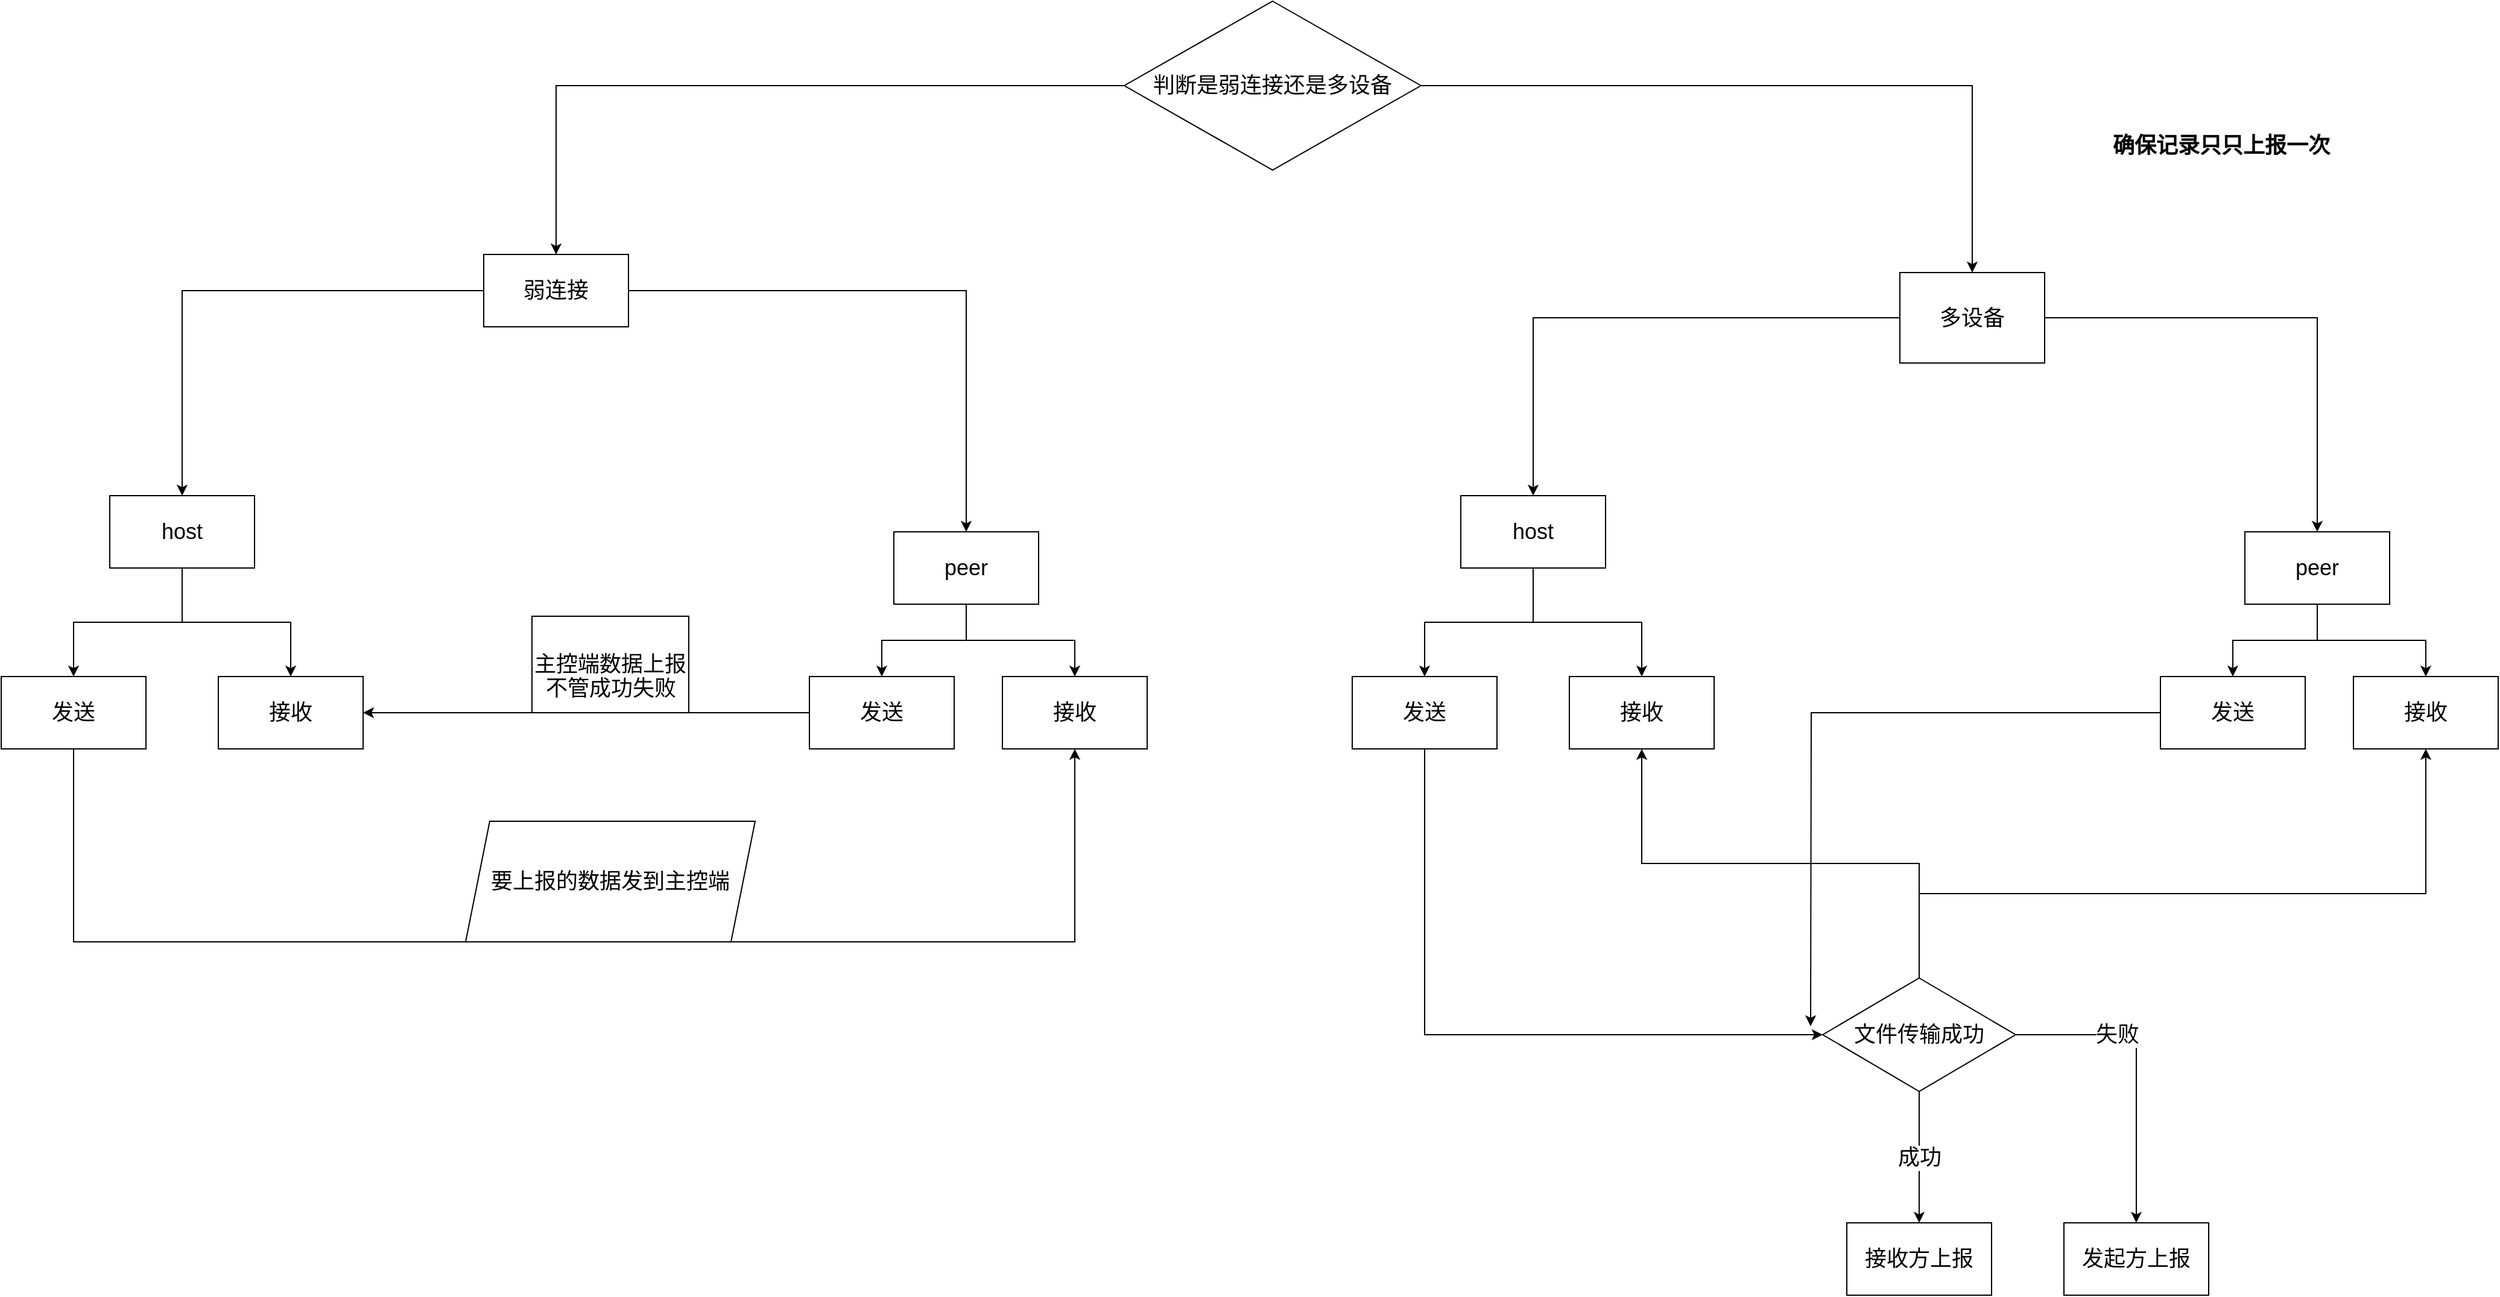 <mxfile version="21.1.6" type="github" pages="2">
  <diagram id="pGv0AFRScac3wKD5M-ay" name="第 1 页">
    <mxGraphModel dx="1877" dy="548" grid="1" gridSize="10" guides="1" tooltips="1" connect="1" arrows="1" fold="1" page="1" pageScale="1" pageWidth="827" pageHeight="1169" math="0" shadow="0">
      <root>
        <mxCell id="0" />
        <mxCell id="1" parent="0" />
        <mxCell id="JBas2-m_hq6k4Yqknqyn-26" style="edgeStyle=orthogonalEdgeStyle;rounded=0;orthogonalLoop=1;jettySize=auto;html=1;fontSize=18;arcSize=18;" parent="1" source="JBas2-m_hq6k4Yqknqyn-1" target="JBas2-m_hq6k4Yqknqyn-24" edge="1">
          <mxGeometry relative="1" as="geometry" />
        </mxCell>
        <mxCell id="JBas2-m_hq6k4Yqknqyn-27" style="edgeStyle=orthogonalEdgeStyle;rounded=0;orthogonalLoop=1;jettySize=auto;html=1;exitX=1;exitY=0.5;exitDx=0;exitDy=0;entryX=0.5;entryY=0;entryDx=0;entryDy=0;fontSize=18;arcSize=18;" parent="1" source="JBas2-m_hq6k4Yqknqyn-1" target="JBas2-m_hq6k4Yqknqyn-25" edge="1">
          <mxGeometry relative="1" as="geometry" />
        </mxCell>
        <mxCell id="JBas2-m_hq6k4Yqknqyn-1" value="弱连接" style="rounded=0;whiteSpace=wrap;html=1;arcSize=18;fontSize=18;" parent="1" vertex="1">
          <mxGeometry x="50" y="430" width="120" height="60" as="geometry" />
        </mxCell>
        <mxCell id="JBas2-m_hq6k4Yqknqyn-66" style="edgeStyle=orthogonalEdgeStyle;rounded=0;orthogonalLoop=1;jettySize=auto;html=1;entryX=0.5;entryY=0;entryDx=0;entryDy=0;fontSize=18;" parent="1" source="JBas2-m_hq6k4Yqknqyn-2" target="JBas2-m_hq6k4Yqknqyn-51" edge="1">
          <mxGeometry relative="1" as="geometry" />
        </mxCell>
        <mxCell id="JBas2-m_hq6k4Yqknqyn-67" style="edgeStyle=orthogonalEdgeStyle;rounded=0;orthogonalLoop=1;jettySize=auto;html=1;entryX=0.5;entryY=0;entryDx=0;entryDy=0;fontSize=18;" parent="1" source="JBas2-m_hq6k4Yqknqyn-2" target="JBas2-m_hq6k4Yqknqyn-54" edge="1">
          <mxGeometry relative="1" as="geometry" />
        </mxCell>
        <mxCell id="JBas2-m_hq6k4Yqknqyn-2" value="&lt;font style=&quot;font-size: 18px;&quot;&gt;多设备&lt;/font&gt;" style="rounded=0;whiteSpace=wrap;html=1;arcSize=18;fontSize=18;" parent="1" vertex="1">
          <mxGeometry x="1224" y="445" width="120" height="75" as="geometry" />
        </mxCell>
        <mxCell id="JBas2-m_hq6k4Yqknqyn-4" style="edgeStyle=orthogonalEdgeStyle;rounded=0;orthogonalLoop=1;jettySize=auto;html=1;entryX=0.5;entryY=0;entryDx=0;entryDy=0;exitX=1;exitY=0.5;exitDx=0;exitDy=0;arcSize=18;fontSize=18;" parent="1" source="JBas2-m_hq6k4Yqknqyn-3" target="JBas2-m_hq6k4Yqknqyn-2" edge="1">
          <mxGeometry relative="1" as="geometry">
            <mxPoint x="860" y="310" as="sourcePoint" />
            <mxPoint x="934" y="465" as="targetPoint" />
          </mxGeometry>
        </mxCell>
        <mxCell id="JBas2-m_hq6k4Yqknqyn-5" style="edgeStyle=orthogonalEdgeStyle;rounded=0;orthogonalLoop=1;jettySize=auto;html=1;exitX=0;exitY=0.5;exitDx=0;exitDy=0;arcSize=18;fontSize=18;" parent="1" source="JBas2-m_hq6k4Yqknqyn-3" target="JBas2-m_hq6k4Yqknqyn-1" edge="1">
          <mxGeometry relative="1" as="geometry" />
        </mxCell>
        <mxCell id="JBas2-m_hq6k4Yqknqyn-3" value="&lt;font style=&quot;font-size: 18px;&quot;&gt;判断是弱连接还是多设备&lt;/font&gt;" style="rhombus;whiteSpace=wrap;html=1;arcSize=18;fontSize=18;" parent="1" vertex="1">
          <mxGeometry x="581" y="220" width="246" height="140" as="geometry" />
        </mxCell>
        <mxCell id="JBas2-m_hq6k4Yqknqyn-9" value="成功" style="edgeStyle=orthogonalEdgeStyle;rounded=0;orthogonalLoop=1;jettySize=auto;html=1;exitX=0.5;exitY=1;exitDx=0;exitDy=0;arcSize=18;fontSize=18;" parent="1" source="JBas2-m_hq6k4Yqknqyn-6" target="JBas2-m_hq6k4Yqknqyn-8" edge="1">
          <mxGeometry relative="1" as="geometry" />
        </mxCell>
        <mxCell id="JBas2-m_hq6k4Yqknqyn-11" style="edgeStyle=orthogonalEdgeStyle;rounded=0;orthogonalLoop=1;jettySize=auto;html=1;exitX=1;exitY=0.5;exitDx=0;exitDy=0;arcSize=18;fontSize=18;" parent="1" source="JBas2-m_hq6k4Yqknqyn-6" target="JBas2-m_hq6k4Yqknqyn-10" edge="1">
          <mxGeometry relative="1" as="geometry" />
        </mxCell>
        <mxCell id="JBas2-m_hq6k4Yqknqyn-12" value="失败" style="edgeLabel;html=1;align=center;verticalAlign=middle;resizable=0;points=[];arcSize=18;fontSize=18;" parent="JBas2-m_hq6k4Yqknqyn-11" vertex="1" connectable="0">
          <mxGeometry x="-0.345" relative="1" as="geometry">
            <mxPoint as="offset" />
          </mxGeometry>
        </mxCell>
        <mxCell id="JBas2-m_hq6k4Yqknqyn-65" style="edgeStyle=orthogonalEdgeStyle;rounded=0;orthogonalLoop=1;jettySize=auto;html=1;entryX=0.5;entryY=1;entryDx=0;entryDy=0;fontSize=18;" parent="1" source="JBas2-m_hq6k4Yqknqyn-6" target="JBas2-m_hq6k4Yqknqyn-59" edge="1">
          <mxGeometry relative="1" as="geometry">
            <Array as="points">
              <mxPoint x="1240" y="960" />
              <mxPoint x="1660" y="960" />
            </Array>
          </mxGeometry>
        </mxCell>
        <mxCell id="JBas2-m_hq6k4Yqknqyn-69" style="edgeStyle=orthogonalEdgeStyle;rounded=0;orthogonalLoop=1;jettySize=auto;html=1;exitX=0.5;exitY=0;exitDx=0;exitDy=0;entryX=0.5;entryY=1;entryDx=0;entryDy=0;fontSize=18;" parent="1" source="JBas2-m_hq6k4Yqknqyn-6" target="JBas2-m_hq6k4Yqknqyn-58" edge="1">
          <mxGeometry relative="1" as="geometry" />
        </mxCell>
        <mxCell id="JBas2-m_hq6k4Yqknqyn-6" value="文件传输成功" style="rhombus;whiteSpace=wrap;html=1;arcSize=18;fontSize=18;" parent="1" vertex="1">
          <mxGeometry x="1160" y="1030" width="160" height="94" as="geometry" />
        </mxCell>
        <mxCell id="JBas2-m_hq6k4Yqknqyn-8" value="接收方上报" style="rounded=0;whiteSpace=wrap;html=1;arcSize=18;fontSize=18;" parent="1" vertex="1">
          <mxGeometry x="1180" y="1233" width="120" height="60" as="geometry" />
        </mxCell>
        <mxCell id="JBas2-m_hq6k4Yqknqyn-10" value="发起方上报" style="rounded=0;whiteSpace=wrap;html=1;arcSize=18;fontSize=18;" parent="1" vertex="1">
          <mxGeometry x="1360" y="1233" width="120" height="60" as="geometry" />
        </mxCell>
        <mxCell id="JBas2-m_hq6k4Yqknqyn-18" value="&lt;font style=&quot;font-size: 18px;&quot;&gt;确保记录只只上报一次&lt;/font&gt;" style="text;strokeColor=none;fillColor=none;html=1;fontSize=18;fontStyle=1;verticalAlign=middle;align=center;dashed=1;dashPattern=8 8;arcSize=18;" parent="1" vertex="1">
          <mxGeometry x="1450" y="320" width="80" height="40" as="geometry" />
        </mxCell>
        <mxCell id="JBas2-m_hq6k4Yqknqyn-43" style="edgeStyle=orthogonalEdgeStyle;rounded=0;orthogonalLoop=1;jettySize=auto;html=1;entryX=0.5;entryY=0;entryDx=0;entryDy=0;fontSize=18;arcSize=18;" parent="1" source="JBas2-m_hq6k4Yqknqyn-24" target="JBas2-m_hq6k4Yqknqyn-40" edge="1">
          <mxGeometry relative="1" as="geometry" />
        </mxCell>
        <mxCell id="JBas2-m_hq6k4Yqknqyn-44" style="edgeStyle=orthogonalEdgeStyle;rounded=0;orthogonalLoop=1;jettySize=auto;html=1;entryX=0.5;entryY=0;entryDx=0;entryDy=0;fontSize=18;arcSize=18;" parent="1" source="JBas2-m_hq6k4Yqknqyn-24" target="JBas2-m_hq6k4Yqknqyn-38" edge="1">
          <mxGeometry relative="1" as="geometry" />
        </mxCell>
        <mxCell id="JBas2-m_hq6k4Yqknqyn-24" value="host" style="rounded=0;whiteSpace=wrap;html=1;fontSize=18;arcSize=18;" parent="1" vertex="1">
          <mxGeometry x="-260" y="630" width="120" height="60" as="geometry" />
        </mxCell>
        <mxCell id="JBas2-m_hq6k4Yqknqyn-41" style="edgeStyle=orthogonalEdgeStyle;rounded=0;orthogonalLoop=1;jettySize=auto;html=1;entryX=0.5;entryY=0;entryDx=0;entryDy=0;fontSize=18;arcSize=18;" parent="1" source="JBas2-m_hq6k4Yqknqyn-25" target="JBas2-m_hq6k4Yqknqyn-37" edge="1">
          <mxGeometry relative="1" as="geometry" />
        </mxCell>
        <mxCell id="JBas2-m_hq6k4Yqknqyn-42" style="edgeStyle=orthogonalEdgeStyle;rounded=0;orthogonalLoop=1;jettySize=auto;html=1;entryX=0.5;entryY=0;entryDx=0;entryDy=0;fontSize=18;arcSize=18;" parent="1" source="JBas2-m_hq6k4Yqknqyn-25" target="JBas2-m_hq6k4Yqknqyn-39" edge="1">
          <mxGeometry relative="1" as="geometry" />
        </mxCell>
        <mxCell id="JBas2-m_hq6k4Yqknqyn-25" value="peer" style="rounded=0;whiteSpace=wrap;html=1;fontSize=18;arcSize=18;" parent="1" vertex="1">
          <mxGeometry x="390" y="660" width="120" height="60" as="geometry" />
        </mxCell>
        <mxCell id="JBas2-m_hq6k4Yqknqyn-32" value="主控端数据上报" style="rounded=0;whiteSpace=wrap;html=1;fontSize=18;arcSize=18;" parent="1" vertex="1">
          <mxGeometry x="90" y="730" width="130" height="80" as="geometry" />
        </mxCell>
        <mxCell id="JBas2-m_hq6k4Yqknqyn-45" style="edgeStyle=orthogonalEdgeStyle;rounded=0;orthogonalLoop=1;jettySize=auto;html=1;entryX=1;entryY=0.5;entryDx=0;entryDy=0;fontSize=18;arcSize=18;" parent="1" source="JBas2-m_hq6k4Yqknqyn-37" target="JBas2-m_hq6k4Yqknqyn-38" edge="1">
          <mxGeometry relative="1" as="geometry" />
        </mxCell>
        <mxCell id="JBas2-m_hq6k4Yqknqyn-37" value="发送" style="rounded=0;whiteSpace=wrap;html=1;fontSize=18;arcSize=18;" parent="1" vertex="1">
          <mxGeometry x="320" y="780" width="120" height="60" as="geometry" />
        </mxCell>
        <mxCell id="JBas2-m_hq6k4Yqknqyn-38" value="接收" style="rounded=0;whiteSpace=wrap;html=1;fontSize=18;arcSize=18;" parent="1" vertex="1">
          <mxGeometry x="-170" y="780" width="120" height="60" as="geometry" />
        </mxCell>
        <mxCell id="JBas2-m_hq6k4Yqknqyn-39" value="接收" style="rounded=0;whiteSpace=wrap;html=1;fontSize=18;arcSize=18;" parent="1" vertex="1">
          <mxGeometry x="480" y="780" width="120" height="60" as="geometry" />
        </mxCell>
        <mxCell id="JBas2-m_hq6k4Yqknqyn-46" style="edgeStyle=orthogonalEdgeStyle;rounded=0;orthogonalLoop=1;jettySize=auto;html=1;entryX=0.5;entryY=1;entryDx=0;entryDy=0;fontSize=18;arcSize=18;" parent="1" source="JBas2-m_hq6k4Yqknqyn-40" target="JBas2-m_hq6k4Yqknqyn-39" edge="1">
          <mxGeometry relative="1" as="geometry">
            <Array as="points">
              <mxPoint x="-290" y="1000" />
              <mxPoint x="540" y="1000" />
            </Array>
          </mxGeometry>
        </mxCell>
        <mxCell id="JBas2-m_hq6k4Yqknqyn-40" value="发送" style="rounded=0;whiteSpace=wrap;html=1;fontSize=18;arcSize=18;" parent="1" vertex="1">
          <mxGeometry x="-350" y="780" width="120" height="60" as="geometry" />
        </mxCell>
        <mxCell id="JBas2-m_hq6k4Yqknqyn-47" value="不管成功失败" style="text;html=1;align=center;verticalAlign=middle;resizable=0;points=[];autosize=1;strokeColor=none;fillColor=none;fontSize=18;arcSize=18;" parent="1" vertex="1">
          <mxGeometry x="90" y="770" width="130" height="40" as="geometry" />
        </mxCell>
        <mxCell id="JBas2-m_hq6k4Yqknqyn-48" value="要上报的数据发到主控端" style="shape=parallelogram;perimeter=parallelogramPerimeter;whiteSpace=wrap;html=1;fixedSize=1;fontSize=18;arcSize=18;" parent="1" vertex="1">
          <mxGeometry x="35" y="900" width="240" height="100" as="geometry" />
        </mxCell>
        <mxCell id="JBas2-m_hq6k4Yqknqyn-49" style="edgeStyle=orthogonalEdgeStyle;rounded=0;orthogonalLoop=1;jettySize=auto;html=1;entryX=0.5;entryY=0;entryDx=0;entryDy=0;fontSize=18;arcSize=18;" parent="1" source="JBas2-m_hq6k4Yqknqyn-51" target="JBas2-m_hq6k4Yqknqyn-60" edge="1">
          <mxGeometry relative="1" as="geometry" />
        </mxCell>
        <mxCell id="JBas2-m_hq6k4Yqknqyn-50" style="edgeStyle=orthogonalEdgeStyle;rounded=0;orthogonalLoop=1;jettySize=auto;html=1;entryX=0.5;entryY=0;entryDx=0;entryDy=0;fontSize=18;arcSize=18;" parent="1" source="JBas2-m_hq6k4Yqknqyn-51" target="JBas2-m_hq6k4Yqknqyn-58" edge="1">
          <mxGeometry relative="1" as="geometry" />
        </mxCell>
        <mxCell id="JBas2-m_hq6k4Yqknqyn-51" value="host" style="rounded=0;whiteSpace=wrap;html=1;fontSize=18;arcSize=18;" parent="1" vertex="1">
          <mxGeometry x="860" y="630" width="120" height="60" as="geometry" />
        </mxCell>
        <mxCell id="JBas2-m_hq6k4Yqknqyn-52" style="edgeStyle=orthogonalEdgeStyle;rounded=0;orthogonalLoop=1;jettySize=auto;html=1;entryX=0.5;entryY=0;entryDx=0;entryDy=0;fontSize=18;arcSize=18;" parent="1" source="JBas2-m_hq6k4Yqknqyn-54" target="JBas2-m_hq6k4Yqknqyn-57" edge="1">
          <mxGeometry relative="1" as="geometry" />
        </mxCell>
        <mxCell id="JBas2-m_hq6k4Yqknqyn-53" style="edgeStyle=orthogonalEdgeStyle;rounded=0;orthogonalLoop=1;jettySize=auto;html=1;entryX=0.5;entryY=0;entryDx=0;entryDy=0;fontSize=18;arcSize=18;" parent="1" source="JBas2-m_hq6k4Yqknqyn-54" target="JBas2-m_hq6k4Yqknqyn-59" edge="1">
          <mxGeometry relative="1" as="geometry" />
        </mxCell>
        <mxCell id="JBas2-m_hq6k4Yqknqyn-54" value="peer" style="rounded=0;whiteSpace=wrap;html=1;fontSize=18;arcSize=18;" parent="1" vertex="1">
          <mxGeometry x="1510" y="660" width="120" height="60" as="geometry" />
        </mxCell>
        <mxCell id="JBas2-m_hq6k4Yqknqyn-68" style="edgeStyle=orthogonalEdgeStyle;rounded=0;orthogonalLoop=1;jettySize=auto;html=1;fontSize=18;" parent="1" source="JBas2-m_hq6k4Yqknqyn-57" edge="1">
          <mxGeometry relative="1" as="geometry">
            <mxPoint x="1150" y="1070" as="targetPoint" />
          </mxGeometry>
        </mxCell>
        <mxCell id="JBas2-m_hq6k4Yqknqyn-57" value="发送" style="rounded=0;whiteSpace=wrap;html=1;fontSize=18;arcSize=18;" parent="1" vertex="1">
          <mxGeometry x="1440" y="780" width="120" height="60" as="geometry" />
        </mxCell>
        <mxCell id="JBas2-m_hq6k4Yqknqyn-58" value="接收" style="rounded=0;whiteSpace=wrap;html=1;fontSize=18;arcSize=18;" parent="1" vertex="1">
          <mxGeometry x="950" y="780" width="120" height="60" as="geometry" />
        </mxCell>
        <mxCell id="JBas2-m_hq6k4Yqknqyn-59" value="接收" style="rounded=0;whiteSpace=wrap;html=1;fontSize=18;arcSize=18;" parent="1" vertex="1">
          <mxGeometry x="1600" y="780" width="120" height="60" as="geometry" />
        </mxCell>
        <mxCell id="JBas2-m_hq6k4Yqknqyn-63" style="edgeStyle=orthogonalEdgeStyle;rounded=0;orthogonalLoop=1;jettySize=auto;html=1;entryX=0;entryY=0.5;entryDx=0;entryDy=0;fontSize=18;" parent="1" source="JBas2-m_hq6k4Yqknqyn-60" target="JBas2-m_hq6k4Yqknqyn-6" edge="1">
          <mxGeometry relative="1" as="geometry">
            <Array as="points">
              <mxPoint x="830" y="1077" />
            </Array>
          </mxGeometry>
        </mxCell>
        <mxCell id="JBas2-m_hq6k4Yqknqyn-60" value="发送" style="rounded=0;whiteSpace=wrap;html=1;fontSize=18;arcSize=18;" parent="1" vertex="1">
          <mxGeometry x="770" y="780" width="120" height="60" as="geometry" />
        </mxCell>
      </root>
    </mxGraphModel>
  </diagram>
  <diagram id="5N2Vq06egQ1RZA4oaBbU" name="第 2 页">
    <mxGraphModel dx="2333" dy="1218" grid="1" gridSize="10" guides="1" tooltips="1" connect="1" arrows="1" fold="1" page="1" pageScale="1" pageWidth="827" pageHeight="1169" math="0" shadow="0">
      <root>
        <mxCell id="0" />
        <mxCell id="1" parent="0" />
        <mxCell id="vpssB_l-tOjmRbmzIggZ-1" value="&lt;font style=&quot;vertical-align: inherit;&quot;&gt;&lt;font style=&quot;vertical-align: inherit;&quot;&gt;是用户安装&lt;/font&gt;&lt;/font&gt;" style="strokeWidth=2;html=1;shape=mxgraph.flowchart.terminator;whiteSpace=wrap;" vertex="1" parent="1">
          <mxGeometry x="380" y="10" width="100" height="60" as="geometry" />
        </mxCell>
        <mxCell id="vpssB_l-tOjmRbmzIggZ-2" value="显示隐私协议" style="rounded=1;whiteSpace=wrap;html=1;absoluteArcSize=1;arcSize=14;strokeWidth=2;" vertex="1" parent="1">
          <mxGeometry x="380" y="100" width="100" height="50" as="geometry" />
        </mxCell>
        <mxCell id="vpssB_l-tOjmRbmzIggZ-3" value="是否勾选&lt;br&gt;隐私协议" style="strokeWidth=2;html=1;shape=mxgraph.flowchart.decision;whiteSpace=wrap;" vertex="1" parent="1">
          <mxGeometry x="380" y="180" width="100" height="100" as="geometry" />
        </mxCell>
        <mxCell id="vpssB_l-tOjmRbmzIggZ-4" value="本地化持久化保存用户数据" style="rounded=1;whiteSpace=wrap;html=1;absoluteArcSize=1;arcSize=14;strokeWidth=2;" vertex="1" parent="1">
          <mxGeometry x="163" y="310" width="100" height="50" as="geometry" />
        </mxCell>
        <mxCell id="vpssB_l-tOjmRbmzIggZ-5" value="后台记录上报" style="rounded=1;whiteSpace=wrap;html=1;absoluteArcSize=1;arcSize=14;strokeWidth=2;" vertex="1" parent="1">
          <mxGeometry x="540" y="320" width="100" height="60" as="geometry" />
        </mxCell>
        <mxCell id="vpssB_l-tOjmRbmzIggZ-6" value="本地用户隐私数据库" style="strokeWidth=2;html=1;shape=mxgraph.flowchart.database;whiteSpace=wrap;" vertex="1" parent="1">
          <mxGeometry x="168" y="950" width="90" height="100" as="geometry" />
        </mxCell>
        <mxCell id="vpssB_l-tOjmRbmzIggZ-10" value="传输文件" style="rounded=1;whiteSpace=wrap;html=1;absoluteArcSize=1;arcSize=14;strokeWidth=2;" vertex="1" parent="1">
          <mxGeometry x="163" y="390" width="100" height="50" as="geometry" />
        </mxCell>
        <mxCell id="vpssB_l-tOjmRbmzIggZ-11" value="是否成功" style="strokeWidth=2;html=1;shape=mxgraph.flowchart.decision;whiteSpace=wrap;" vertex="1" parent="1">
          <mxGeometry x="163" y="470" width="100" height="100" as="geometry" />
        </mxCell>
        <mxCell id="vpssB_l-tOjmRbmzIggZ-15" value="提供数据增删改查，函数接口" style="rounded=1;whiteSpace=wrap;html=1;absoluteArcSize=1;arcSize=14;strokeWidth=2;" vertex="1" parent="1">
          <mxGeometry x="163" y="760" width="100" height="50" as="geometry" />
        </mxCell>
        <mxCell id="vpssB_l-tOjmRbmzIggZ-16" value="文件传输发起方存储数据" style="rounded=1;whiteSpace=wrap;html=1;absoluteArcSize=1;arcSize=14;strokeWidth=2;" vertex="1" parent="1">
          <mxGeometry x="50" y="610" width="100" height="50" as="geometry" />
        </mxCell>
        <mxCell id="vpssB_l-tOjmRbmzIggZ-17" value="文件传输接收方存储数据" style="rounded=1;whiteSpace=wrap;html=1;absoluteArcSize=1;arcSize=14;strokeWidth=2;" vertex="1" parent="1">
          <mxGeometry x="390" y="610" width="100" height="50" as="geometry" />
        </mxCell>
      </root>
    </mxGraphModel>
  </diagram>
</mxfile>
